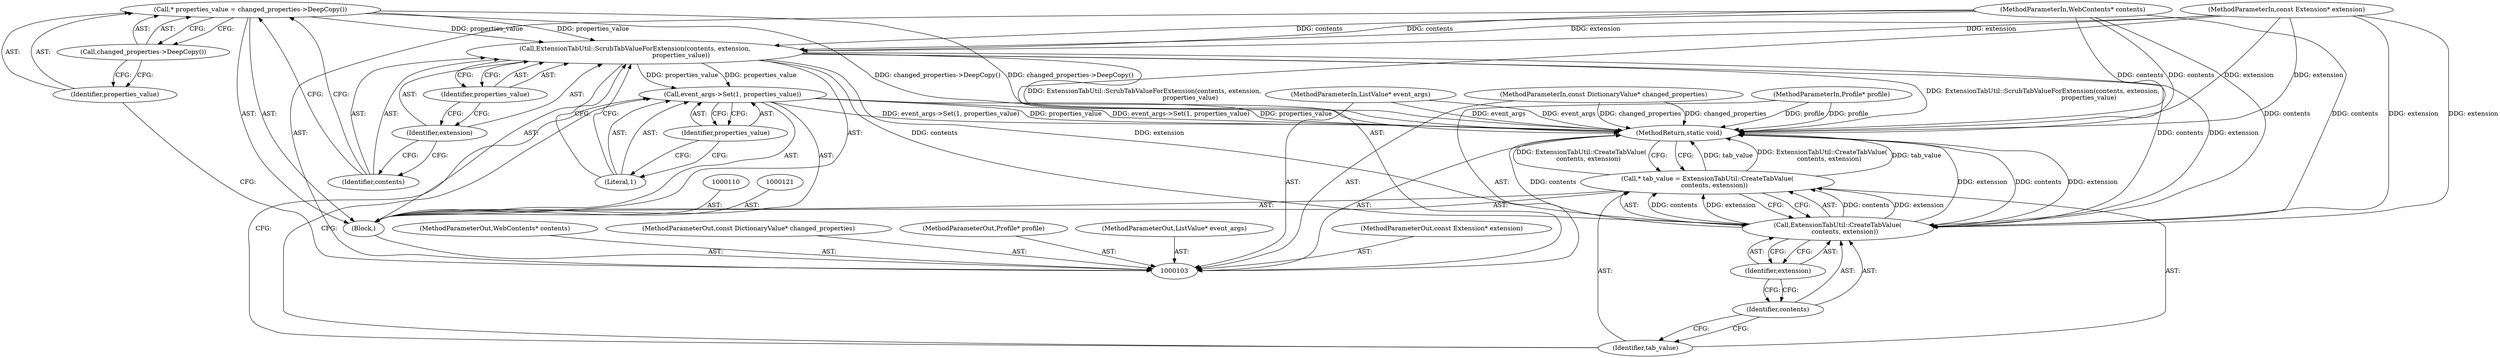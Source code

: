 digraph "0_Chrome_f7ae1f7a918f1973dca241a7a23169906eaf4fe3_6" {
"1000111" [label="(Call,* properties_value = changed_properties->DeepCopy())"];
"1000112" [label="(Identifier,properties_value)"];
"1000113" [label="(Call,changed_properties->DeepCopy())"];
"1000114" [label="(Call,ExtensionTabUtil::ScrubTabValueForExtension(contents, extension,\n                                              properties_value))"];
"1000115" [label="(Identifier,contents)"];
"1000116" [label="(Identifier,extension)"];
"1000117" [label="(Identifier,properties_value)"];
"1000119" [label="(Literal,1)"];
"1000118" [label="(Call,event_args->Set(1, properties_value))"];
"1000120" [label="(Identifier,properties_value)"];
"1000122" [label="(Call,* tab_value = ExtensionTabUtil::CreateTabValue(\n       contents, extension))"];
"1000123" [label="(Identifier,tab_value)"];
"1000124" [label="(Call,ExtensionTabUtil::CreateTabValue(\n       contents, extension))"];
"1000126" [label="(Identifier,extension)"];
"1000125" [label="(Identifier,contents)"];
"1000127" [label="(MethodReturn,static void)"];
"1000104" [label="(MethodParameterIn,WebContents* contents)"];
"1000162" [label="(MethodParameterOut,WebContents* contents)"];
"1000105" [label="(MethodParameterIn,const DictionaryValue* changed_properties)"];
"1000163" [label="(MethodParameterOut,const DictionaryValue* changed_properties)"];
"1000106" [label="(MethodParameterIn,Profile* profile)"];
"1000164" [label="(MethodParameterOut,Profile* profile)"];
"1000107" [label="(MethodParameterIn,const Extension* extension)"];
"1000165" [label="(MethodParameterOut,const Extension* extension)"];
"1000109" [label="(Block,)"];
"1000108" [label="(MethodParameterIn,ListValue* event_args)"];
"1000166" [label="(MethodParameterOut,ListValue* event_args)"];
"1000111" -> "1000109"  [label="AST: "];
"1000111" -> "1000113"  [label="CFG: "];
"1000112" -> "1000111"  [label="AST: "];
"1000113" -> "1000111"  [label="AST: "];
"1000115" -> "1000111"  [label="CFG: "];
"1000111" -> "1000127"  [label="DDG: changed_properties->DeepCopy()"];
"1000111" -> "1000114"  [label="DDG: properties_value"];
"1000112" -> "1000111"  [label="AST: "];
"1000112" -> "1000103"  [label="CFG: "];
"1000113" -> "1000112"  [label="CFG: "];
"1000113" -> "1000111"  [label="AST: "];
"1000113" -> "1000112"  [label="CFG: "];
"1000111" -> "1000113"  [label="CFG: "];
"1000114" -> "1000109"  [label="AST: "];
"1000114" -> "1000117"  [label="CFG: "];
"1000115" -> "1000114"  [label="AST: "];
"1000116" -> "1000114"  [label="AST: "];
"1000117" -> "1000114"  [label="AST: "];
"1000119" -> "1000114"  [label="CFG: "];
"1000114" -> "1000127"  [label="DDG: ExtensionTabUtil::ScrubTabValueForExtension(contents, extension,\n                                              properties_value)"];
"1000104" -> "1000114"  [label="DDG: contents"];
"1000107" -> "1000114"  [label="DDG: extension"];
"1000111" -> "1000114"  [label="DDG: properties_value"];
"1000114" -> "1000118"  [label="DDG: properties_value"];
"1000114" -> "1000124"  [label="DDG: contents"];
"1000114" -> "1000124"  [label="DDG: extension"];
"1000115" -> "1000114"  [label="AST: "];
"1000115" -> "1000111"  [label="CFG: "];
"1000116" -> "1000115"  [label="CFG: "];
"1000116" -> "1000114"  [label="AST: "];
"1000116" -> "1000115"  [label="CFG: "];
"1000117" -> "1000116"  [label="CFG: "];
"1000117" -> "1000114"  [label="AST: "];
"1000117" -> "1000116"  [label="CFG: "];
"1000114" -> "1000117"  [label="CFG: "];
"1000119" -> "1000118"  [label="AST: "];
"1000119" -> "1000114"  [label="CFG: "];
"1000120" -> "1000119"  [label="CFG: "];
"1000118" -> "1000109"  [label="AST: "];
"1000118" -> "1000120"  [label="CFG: "];
"1000119" -> "1000118"  [label="AST: "];
"1000120" -> "1000118"  [label="AST: "];
"1000123" -> "1000118"  [label="CFG: "];
"1000118" -> "1000127"  [label="DDG: event_args->Set(1, properties_value)"];
"1000118" -> "1000127"  [label="DDG: properties_value"];
"1000114" -> "1000118"  [label="DDG: properties_value"];
"1000120" -> "1000118"  [label="AST: "];
"1000120" -> "1000119"  [label="CFG: "];
"1000118" -> "1000120"  [label="CFG: "];
"1000122" -> "1000109"  [label="AST: "];
"1000122" -> "1000124"  [label="CFG: "];
"1000123" -> "1000122"  [label="AST: "];
"1000124" -> "1000122"  [label="AST: "];
"1000127" -> "1000122"  [label="CFG: "];
"1000122" -> "1000127"  [label="DDG: tab_value"];
"1000122" -> "1000127"  [label="DDG: ExtensionTabUtil::CreateTabValue(\n       contents, extension)"];
"1000124" -> "1000122"  [label="DDG: contents"];
"1000124" -> "1000122"  [label="DDG: extension"];
"1000123" -> "1000122"  [label="AST: "];
"1000123" -> "1000118"  [label="CFG: "];
"1000125" -> "1000123"  [label="CFG: "];
"1000124" -> "1000122"  [label="AST: "];
"1000124" -> "1000126"  [label="CFG: "];
"1000125" -> "1000124"  [label="AST: "];
"1000126" -> "1000124"  [label="AST: "];
"1000122" -> "1000124"  [label="CFG: "];
"1000124" -> "1000127"  [label="DDG: extension"];
"1000124" -> "1000127"  [label="DDG: contents"];
"1000124" -> "1000122"  [label="DDG: contents"];
"1000124" -> "1000122"  [label="DDG: extension"];
"1000114" -> "1000124"  [label="DDG: contents"];
"1000114" -> "1000124"  [label="DDG: extension"];
"1000104" -> "1000124"  [label="DDG: contents"];
"1000107" -> "1000124"  [label="DDG: extension"];
"1000126" -> "1000124"  [label="AST: "];
"1000126" -> "1000125"  [label="CFG: "];
"1000124" -> "1000126"  [label="CFG: "];
"1000125" -> "1000124"  [label="AST: "];
"1000125" -> "1000123"  [label="CFG: "];
"1000126" -> "1000125"  [label="CFG: "];
"1000127" -> "1000103"  [label="AST: "];
"1000127" -> "1000122"  [label="CFG: "];
"1000124" -> "1000127"  [label="DDG: extension"];
"1000124" -> "1000127"  [label="DDG: contents"];
"1000108" -> "1000127"  [label="DDG: event_args"];
"1000107" -> "1000127"  [label="DDG: extension"];
"1000104" -> "1000127"  [label="DDG: contents"];
"1000105" -> "1000127"  [label="DDG: changed_properties"];
"1000114" -> "1000127"  [label="DDG: ExtensionTabUtil::ScrubTabValueForExtension(contents, extension,\n                                              properties_value)"];
"1000122" -> "1000127"  [label="DDG: tab_value"];
"1000122" -> "1000127"  [label="DDG: ExtensionTabUtil::CreateTabValue(\n       contents, extension)"];
"1000118" -> "1000127"  [label="DDG: event_args->Set(1, properties_value)"];
"1000118" -> "1000127"  [label="DDG: properties_value"];
"1000106" -> "1000127"  [label="DDG: profile"];
"1000111" -> "1000127"  [label="DDG: changed_properties->DeepCopy()"];
"1000104" -> "1000103"  [label="AST: "];
"1000104" -> "1000127"  [label="DDG: contents"];
"1000104" -> "1000114"  [label="DDG: contents"];
"1000104" -> "1000124"  [label="DDG: contents"];
"1000162" -> "1000103"  [label="AST: "];
"1000105" -> "1000103"  [label="AST: "];
"1000105" -> "1000127"  [label="DDG: changed_properties"];
"1000163" -> "1000103"  [label="AST: "];
"1000106" -> "1000103"  [label="AST: "];
"1000106" -> "1000127"  [label="DDG: profile"];
"1000164" -> "1000103"  [label="AST: "];
"1000107" -> "1000103"  [label="AST: "];
"1000107" -> "1000127"  [label="DDG: extension"];
"1000107" -> "1000114"  [label="DDG: extension"];
"1000107" -> "1000124"  [label="DDG: extension"];
"1000165" -> "1000103"  [label="AST: "];
"1000109" -> "1000103"  [label="AST: "];
"1000110" -> "1000109"  [label="AST: "];
"1000111" -> "1000109"  [label="AST: "];
"1000114" -> "1000109"  [label="AST: "];
"1000118" -> "1000109"  [label="AST: "];
"1000121" -> "1000109"  [label="AST: "];
"1000122" -> "1000109"  [label="AST: "];
"1000108" -> "1000103"  [label="AST: "];
"1000108" -> "1000127"  [label="DDG: event_args"];
"1000166" -> "1000103"  [label="AST: "];
}
